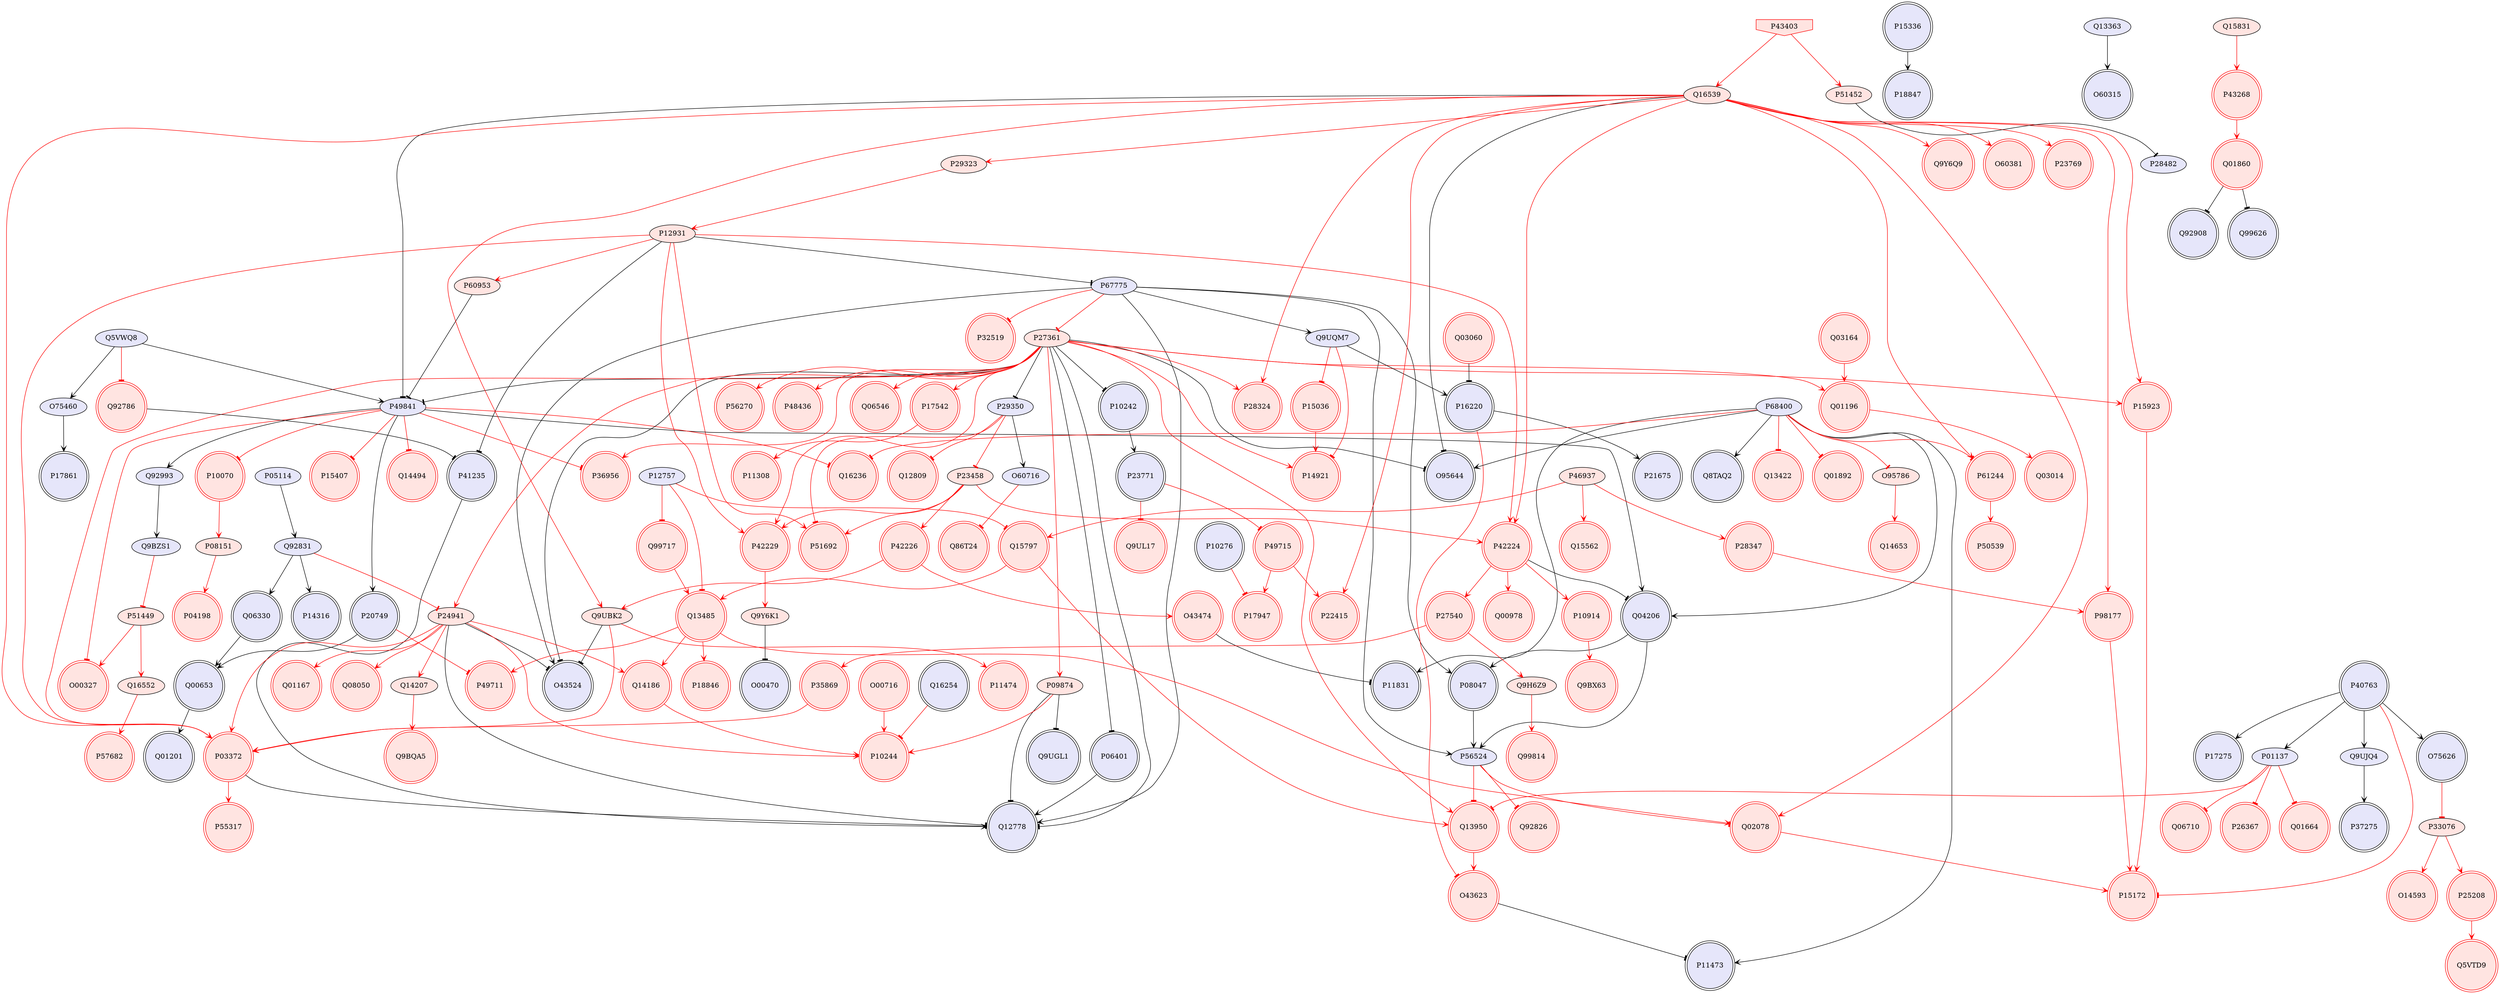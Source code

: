 digraph {

P12931->P67775 [penwidth=1, color=black, arrowhead="tee"]
P12931->P41235 [penwidth=1, color=black, arrowhead="tee"]
P15336->P18847 [penwidth=1, color=black, arrowhead="vee"]
O75460->P17861 [penwidth=1, color=black, arrowhead="vee"]
P49841->Q92993 [penwidth=1, color=black, arrowhead="vee"]
Q92993->Q9BZS1 [penwidth=1, color=black, arrowhead="vee"]
P27361->P29350 [penwidth=1, color=black, arrowhead="tee"]
P27361->Q12778 [penwidth=1, color=black, arrowhead="tee"]
P27361->P10242 [penwidth=1, color=black, arrowhead="tee"]
P27361->P06401 [penwidth=1, color=black, arrowhead="tee"]
P27361->O43524 [penwidth=1, color=black, arrowhead="tee"]
P27361->P49841 [penwidth=1, color=black, arrowhead="tee"]
P27361->O95644 [penwidth=1, color=black, arrowhead="tee"]
Q00653->Q01201 [penwidth=1, color=black, arrowhead="vee"]
P20749->Q00653 [penwidth=1, color=black, arrowhead="vee"]
P40763->O75626 [penwidth=1, color=black, arrowhead="vee"]
P40763->P17275 [penwidth=1, color=black, arrowhead="vee"]
Q13363->O60315 [penwidth=1, color=black, arrowhead="vee"]
Q9UQM7->P16220 [penwidth=1, color=black, arrowhead="vee"]
P16220->P21675 [penwidth=1, color=black, arrowhead="vee"]
Q03060->P16220 [penwidth=1, color=black, arrowhead="tee"]
Q5VWQ8->O75460 [penwidth=1, color=black, arrowhead="vee"]
Q92831->Q06330 [penwidth=1, color=black, arrowhead="vee"]
P05114->Q92831 [penwidth=1, color=black, arrowhead="vee"]
Q92831->P14316 [penwidth=1, color=black, arrowhead="vee"]
P03372->Q12778 [penwidth=1, color=black, arrowhead="tee"]
P29350->O60716 [penwidth=1, color=black, arrowhead="vee"]
P24941->Q12778 [penwidth=1, color=black, arrowhead="tee"]
P24941->O43524 [penwidth=1, color=black, arrowhead="tee"]
P67775->Q12778 [penwidth=1, color=black, arrowhead="vee"]
P67775->P56524 [penwidth=1, color=black, arrowhead="vee"]
P67775->Q9UQM7 [penwidth=1, color=black, arrowhead="vee"]
P67775->O43524 [penwidth=1, color=black, arrowhead="vee"]
P67775->P08047 [penwidth=1, color=black, arrowhead="vee"]
P06401->Q12778 [penwidth=1, color=black, arrowhead="vee"]
P09874->Q12778 [penwidth=1, color=black, arrowhead="tee"]
P41235->Q12778 [penwidth=1, color=black, arrowhead="vee"]
O43474->P11831 [penwidth=1, color=black, arrowhead="tee"]
P42224->Q04206 [penwidth=1, color=black, arrowhead="tee"]
Q04206->P56524 [penwidth=1, color=black, arrowhead="vee"]
P08047->P56524 [penwidth=1, color=black, arrowhead="vee"]
P10242->P23771 [penwidth=1, color=black, arrowhead="vee"]
P60953->P49841 [penwidth=1, color=black, arrowhead="tee"]
P68400->P11831 [penwidth=1, color=black, arrowhead="vee"]
P68400->Q8TAQ2 [penwidth=1, color=black, arrowhead="vee"]
P68400->Q04206 [penwidth=1, color=black, arrowhead="vee"]
P68400->P11473 [penwidth=1, color=black, arrowhead="vee"]
P68400->O95644 [penwidth=1, color=black, arrowhead="vee"]
P49841->P20749 [penwidth=1, color=black, arrowhead="vee"]
Q9UBK2->O43524 [penwidth=1, color=black, arrowhead="tee"]
P49841->Q04206 [penwidth=1, color=black, arrowhead="vee"]
Q04206->P08047 [penwidth=1, color=black, arrowhead="vee"]
P09874->Q9UGL1 [penwidth=1, color=black, arrowhead="tee"]
Q16539->P49841 [penwidth=1, color=black, arrowhead="tee"]
Q16539->O95644 [penwidth=1, color=black, arrowhead="tee"]
Q5VWQ8->P49841 [penwidth=1, color=black, arrowhead="vee"]
P51452->P28482 [penwidth=1, color=black, arrowhead="tee"]
Q92786->P41235 [penwidth=1, color=black, arrowhead="tee"]
O43623->P11473 [penwidth=1, color=black, arrowhead="tee"]
Q01860->Q92908 [penwidth=1, color=black, arrowhead="tee"]
P40763->Q9UJQ4 [penwidth=1, color=black, arrowhead="vee"]
P40763->P01137 [penwidth=1, color=black, arrowhead="vee"]
Q01860->Q99626 [penwidth=1, color=black, arrowhead="tee"]
Q9UJQ4->P37275 [penwidth=1, color=black, arrowhead="vee"]
Q06330->Q00653 [penwidth=1, color=black, arrowhead="vee"]
Q9Y6K1->O00470 [penwidth=1, color=black, arrowhead="tee"]
P12931->P51692 [penwidth=1, color=red, arrowhead="vee"]
P12931->P03372 [penwidth=1, color=red, arrowhead="vee"]
P12931->P42224 [penwidth=1, color=red, arrowhead="vee"]
P12931->P60953 [penwidth=1, color=red, arrowhead="vee"]
P29323->P12931 [penwidth=1, color=red, arrowhead="vee"]
P12931->P42229 [penwidth=1, color=red, arrowhead="vee"]
P27361->Q13950 [penwidth=1, color=red, arrowhead="vee"]
Q15797->Q13950 [penwidth=1, color=red, arrowhead="vee"]
P56524->Q13950 [penwidth=1, color=red, arrowhead="tee"]
P01137->Q13950 [penwidth=1, color=red, arrowhead="tee"]
P24941->Q08050 [penwidth=1, color=red, arrowhead="vee"]
Q99717->Q13485 [penwidth=1, color=red, arrowhead="vee"]
P12757->Q99717 [penwidth=1, color=red, arrowhead="tee"]
P51449->O00327 [penwidth=1, color=red, arrowhead="vee"]
P49841->O00327 [penwidth=1, color=red, arrowhead="tee"]
P27361->P03372 [penwidth=1, color=red, arrowhead="vee"]
P27361->P36956 [penwidth=1, color=red, arrowhead="vee"]
P27361->P24941 [penwidth=1, color=red, arrowhead="vee"]
P67775->P27361 [penwidth=1, color=red, arrowhead="tee"]
P27361->P15923 [penwidth=1, color=red, arrowhead="vee"]
P27361->Q06546 [penwidth=1, color=red, arrowhead="vee"]
P27361->P42229 [penwidth=1, color=red, arrowhead="vee"]
P27361->P09874 [penwidth=1, color=red, arrowhead="vee"]
P27361->Q01196 [penwidth=1, color=red, arrowhead="vee"]
P27361->P14921 [penwidth=1, color=red, arrowhead="vee"]
P27361->P17542 [penwidth=1, color=red, arrowhead="vee"]
P27361->P28324 [penwidth=1, color=red, arrowhead="vee"]
P27361->P56270 [penwidth=1, color=red, arrowhead="vee"]
P10070->P08151 [penwidth=1, color=red, arrowhead="vee"]
P42229->Q9Y6K1 [penwidth=1, color=red, arrowhead="vee"]
P29350->P51692 [penwidth=1, color=red, arrowhead="tee"]
P23458->P51692 [penwidth=1, color=red, arrowhead="vee"]
P40763->P15172 [penwidth=1, color=red, arrowhead="tee"]
Q15797->Q13485 [penwidth=1, color=red, arrowhead="vee"]
P46937->Q15797 [penwidth=1, color=red, arrowhead="vee"]
P12757->Q15797 [penwidth=1, color=red, arrowhead="tee"]
Q13485->P49711 [penwidth=1, color=red, arrowhead="vee"]
Q13485->P18846 [penwidth=1, color=red, arrowhead="vee"]
Q13485->Q02078 [penwidth=1, color=red, arrowhead="vee"]
P12757->Q13485 [penwidth=1, color=red, arrowhead="tee"]
Q13485->Q14186 [penwidth=1, color=red, arrowhead="vee"]
P42224->P27540 [penwidth=1, color=red, arrowhead="vee"]
P27540->Q9H6Z9 [penwidth=1, color=red, arrowhead="vee"]
P27540->P35869 [penwidth=1, color=red, arrowhead="vee"]
O00716->P10244 [penwidth=1, color=red, arrowhead="vee"]
P24941->P10244 [penwidth=1, color=red, arrowhead="vee"]
P09874->P10244 [penwidth=1, color=red, arrowhead="vee"]
Q16254->P10244 [penwidth=1, color=red, arrowhead="tee"]
P46937->Q15562 [penwidth=1, color=red, arrowhead="vee"]
P46937->P28347 [penwidth=1, color=red, arrowhead="vee"]
P23771->P49715 [penwidth=1, color=red, arrowhead="tee"]
P49715->P22415 [penwidth=1, color=red, arrowhead="vee"]
P49715->P17947 [penwidth=1, color=red, arrowhead="vee"]
Q92831->P24941 [penwidth=1, color=red, arrowhead="tee"]
Q16539->Q9Y6Q9 [penwidth=1, color=red, arrowhead="vee"]
P24941->P03372 [penwidth=1, color=red, arrowhead="vee"]
Q9UBK2->P03372 [penwidth=1, color=red, arrowhead="vee"]
Q16539->P03372 [penwidth=1, color=red, arrowhead="vee"]
P35869->P03372 [penwidth=1, color=red, arrowhead="vee"]
P03372->P55317 [penwidth=1, color=red, arrowhead="vee"]
P49841->P36956 [penwidth=1, color=red, arrowhead="tee"]
P49841->P10070 [penwidth=1, color=red, arrowhead="tee"]
Q15831->P43268 [penwidth=1, color=red, arrowhead="vee"]
P29350->P23458 [penwidth=1, color=red, arrowhead="tee"]
P29350->Q12809 [penwidth=1, color=red, arrowhead="tee"]
P24941->Q14207 [penwidth=1, color=red, arrowhead="vee"]
P24941->Q14186 [penwidth=1, color=red, arrowhead="vee"]
P24941->Q01167 [penwidth=1, color=red, arrowhead="vee"]
P67775->P32519 [penwidth=1, color=red, arrowhead="tee"]
O95786->Q14653 [penwidth=1, color=red, arrowhead="vee"]
P42224->P10914 [penwidth=1, color=red, arrowhead="vee"]
Q16539->P42224 [penwidth=1, color=red, arrowhead="vee"]
P23458->P42224 [penwidth=1, color=red, arrowhead="vee"]
P42224->Q00978 [penwidth=1, color=red, arrowhead="vee"]
P10276->P17947 [penwidth=1, color=red, arrowhead="tee"]
P15923->P15172 [penwidth=1, color=red, arrowhead="vee"]
Q02078->P15172 [penwidth=1, color=red, arrowhead="vee"]
P56524->Q02078 [penwidth=1, color=red, arrowhead="tee"]
P23771->Q9UL17 [penwidth=1, color=red, arrowhead="tee"]
Q14207->Q9BQA5 [penwidth=1, color=red, arrowhead="vee"]
P68400->P61244 [penwidth=1, color=red, arrowhead="tee"]
Q16539->P61244 [penwidth=1, color=red, arrowhead="vee"]
P61244->P50539 [penwidth=1, color=red, arrowhead="vee"]
Q9UQM7->P14921 [penwidth=1, color=red, arrowhead="tee"]
Q9UQM7->P15036 [penwidth=1, color=red, arrowhead="tee"]
P23458->P42226 [penwidth=1, color=red, arrowhead="vee"]
P33076->P25208 [penwidth=1, color=red, arrowhead="vee"]
Q9H6Z9->Q99814 [penwidth=1, color=red, arrowhead="vee"]
Q16539->P22415 [penwidth=1, color=red, arrowhead="vee"]
P68400->Q16236 [penwidth=1, color=red, arrowhead="tee"]
P68400->O95786 [penwidth=1, color=red, arrowhead="tee"]
P68400->Q13422 [penwidth=1, color=red, arrowhead="tee"]
P68400->Q01892 [penwidth=1, color=red, arrowhead="tee"]
P49841->P15407 [penwidth=1, color=red, arrowhead="tee"]
P10914->Q9BX63 [penwidth=1, color=red, arrowhead="vee"]
P01137->Q06710 [penwidth=1, color=red, arrowhead="tee"]
Q16539->P15923 [penwidth=1, color=red, arrowhead="vee"]
Q16539->P29323 [penwidth=1, color=red, arrowhead="vee"]
Q16539->Q9UBK2 [penwidth=1, color=red, arrowhead="vee"]
Q9UBK2->P11474 [penwidth=1, color=red, arrowhead="vee"]
Q16539->Q02078 [penwidth=1, color=red, arrowhead="vee"]
P23458->P42229 [penwidth=1, color=red, arrowhead="vee"]
P49841->Q16236 [penwidth=1, color=red, arrowhead="tee"]
Q16539->O60381 [penwidth=1, color=red, arrowhead="vee"]
Q03164->Q01196 [penwidth=1, color=red, arrowhead="vee"]
Q9BZS1->P51449 [penwidth=1, color=red, arrowhead="tee"]
Q01196->Q03014 [penwidth=1, color=red, arrowhead="vee"]
Q16539->P98177 [penwidth=1, color=red, arrowhead="vee"]
P43403->Q16539 [penwidth=1, color=red, arrowhead="vee"]
Q16539->P23769 [penwidth=1, color=red, arrowhead="vee"]
Q16539->P28324 [penwidth=1, color=red, arrowhead="vee"]
O60716->Q86T24 [penwidth=1, color=red, arrowhead="tee"]
P49841->Q14494 [penwidth=1, color=red, arrowhead="tee"]
P15036->P14921 [penwidth=1, color=red, arrowhead="vee"]
P43403->P51452 [penwidth=1, color=red, arrowhead="vee"]
P33076->O14593 [penwidth=1, color=red, arrowhead="vee"]
P98177->P15172 [penwidth=1, color=red, arrowhead="vee"]
P16220->O43623 [penwidth=1, color=red, arrowhead="tee"]
P28347->P98177 [penwidth=1, color=red, arrowhead="vee"]
P08151->P04198 [penwidth=1, color=red, arrowhead="vee"]
P43268->Q01860 [penwidth=1, color=red, arrowhead="vee"]
P17542->P11308 [penwidth=1, color=red, arrowhead="vee"]
P20749->P49711 [penwidth=1, color=red, arrowhead="tee"]
P25208->Q5VTD9 [penwidth=1, color=red, arrowhead="vee"]
O75626->P33076 [penwidth=1, color=red, arrowhead="tee"]
P42226->Q9UBK2 [penwidth=1, color=red, arrowhead="vee"]
P27361->P48436 [penwidth=1, color=red, arrowhead="vee"]
Q16552->P57682 [penwidth=1, color=red, arrowhead="vee"]
Q5VWQ8->Q92786 [penwidth=1, color=red, arrowhead="tee"]
Q14186->P10244 [penwidth=1, color=red, arrowhead="vee"]
P01137->P26367 [penwidth=1, color=red, arrowhead="tee"]
P01137->Q01664 [penwidth=1, color=red, arrowhead="tee"]
P42226->O43474 [penwidth=1, color=red, arrowhead="vee"]
P56524->Q92826 [penwidth=1, color=red, arrowhead="tee"]
Q13950->O43623 [penwidth=1, color=red, arrowhead="vee"]
P51449->Q16552 [penwidth=1, color=red, arrowhead="vee"]
P43403 [style=filled, color=red, fillcolor=mistyrose, shape=invhouse];
P35869 [style=filled, color=red, fillcolor=mistyrose, shape=doublecircle];
P27540 [style=filled, color=red, fillcolor=mistyrose, shape=doublecircle];
O00327 [style=filled, color=red, fillcolor=mistyrose, shape=doublecircle];
P18846 [style=filled, color=red, fillcolor=mistyrose, shape=doublecircle];
P15336 [style=filled, color=black, fillcolor=lavender, shape=doublecircle];
P18847 [style=filled, color=black, fillcolor=lavender, shape=doublecircle];
Q9BX63 [style=filled, color=red, fillcolor=mistyrose, shape=doublecircle];
P20749 [style=filled, color=black, fillcolor=lavender, shape=doublecircle];
Q99626 [style=filled, color=black, fillcolor=lavender, shape=doublecircle];
P49715 [style=filled, color=red, fillcolor=mistyrose, shape=doublecircle];
P16220 [style=filled, color=black, fillcolor=lavender, shape=doublecircle];
Q03060 [style=filled, color=red, fillcolor=mistyrose, shape=doublecircle];
P49711 [style=filled, color=red, fillcolor=mistyrose, shape=doublecircle];
O00716 [style=filled, color=red, fillcolor=mistyrose, shape=doublecircle];
Q16254 [style=filled, color=black, fillcolor=lavender, shape=doublecircle];
P32519 [style=filled, color=red, fillcolor=mistyrose, shape=doublecircle];
P28324 [style=filled, color=red, fillcolor=mistyrose, shape=doublecircle];
Q99814 [style=filled, color=red, fillcolor=mistyrose, shape=doublecircle];
P11308 [style=filled, color=red, fillcolor=mistyrose, shape=doublecircle];
Q12809 [style=filled, color=red, fillcolor=mistyrose, shape=doublecircle];
P03372 [style=filled, color=red, fillcolor=mistyrose, shape=doublecircle];
P11474 [style=filled, color=red, fillcolor=mistyrose, shape=doublecircle];
P14921 [style=filled, color=red, fillcolor=mistyrose, shape=doublecircle];
P15036 [style=filled, color=red, fillcolor=mistyrose, shape=doublecircle];
P43268 [style=filled, color=red, fillcolor=mistyrose, shape=doublecircle];
P15407 [style=filled, color=red, fillcolor=mistyrose, shape=doublecircle];
P55317 [style=filled, color=red, fillcolor=mistyrose, shape=doublecircle];
Q01167 [style=filled, color=red, fillcolor=mistyrose, shape=doublecircle];
Q08050 [style=filled, color=red, fillcolor=mistyrose, shape=doublecircle];
Q12778 [style=filled, color=black, fillcolor=lavender, shape=doublecircle];
O43524 [style=filled, color=black, fillcolor=lavender, shape=doublecircle];
P98177 [style=filled, color=red, fillcolor=mistyrose, shape=doublecircle];
Q06546 [style=filled, color=red, fillcolor=mistyrose, shape=doublecircle];
P23769 [style=filled, color=red, fillcolor=mistyrose, shape=doublecircle];
P23771 [style=filled, color=black, fillcolor=lavender, shape=doublecircle];
Q92908 [style=filled, color=black, fillcolor=lavender, shape=doublecircle];
Q5VTD9 [style=filled, color=red, fillcolor=mistyrose, shape=doublecircle];
P10070 [style=filled, color=red, fillcolor=mistyrose, shape=doublecircle];
O60381 [style=filled, color=red, fillcolor=mistyrose, shape=doublecircle];
Q03014 [style=filled, color=red, fillcolor=mistyrose, shape=doublecircle];
Q9BQA5 [style=filled, color=red, fillcolor=mistyrose, shape=doublecircle];
P41235 [style=filled, color=black, fillcolor=lavender, shape=doublecircle];
Q92826 [style=filled, color=red, fillcolor=mistyrose, shape=doublecircle];
Q13422 [style=filled, color=red, fillcolor=mistyrose, shape=doublecircle];
P10914 [style=filled, color=red, fillcolor=mistyrose, shape=doublecircle];
P14316 [style=filled, color=black, fillcolor=lavender, shape=doublecircle];
Q14653 [style=filled, color=red, fillcolor=mistyrose, shape=doublecircle];
Q00978 [style=filled, color=red, fillcolor=mistyrose, shape=doublecircle];
P17275 [style=filled, color=black, fillcolor=lavender, shape=doublecircle];
Q9UGL1 [style=filled, color=black, fillcolor=lavender, shape=doublecircle];
P57682 [style=filled, color=red, fillcolor=mistyrose, shape=doublecircle];
O43474 [style=filled, color=red, fillcolor=mistyrose, shape=doublecircle];
Q03164 [style=filled, color=red, fillcolor=mistyrose, shape=doublecircle];
P61244 [style=filled, color=red, fillcolor=mistyrose, shape=doublecircle];
P56270 [style=filled, color=red, fillcolor=mistyrose, shape=doublecircle];
Q02078 [style=filled, color=red, fillcolor=mistyrose, shape=doublecircle];
O00470 [style=filled, color=black, fillcolor=lavender, shape=doublecircle];
P50539 [style=filled, color=red, fillcolor=mistyrose, shape=doublecircle];
P10242 [style=filled, color=black, fillcolor=lavender, shape=doublecircle];
P10244 [style=filled, color=red, fillcolor=mistyrose, shape=doublecircle];
P04198 [style=filled, color=red, fillcolor=mistyrose, shape=doublecircle];
P15172 [style=filled, color=red, fillcolor=mistyrose, shape=doublecircle];
Q9Y6Q9 [style=filled, color=red, fillcolor=mistyrose, shape=doublecircle];
O95644 [style=filled, color=black, fillcolor=lavender, shape=doublecircle];
Q16236 [style=filled, color=red, fillcolor=mistyrose, shape=doublecircle];
Q00653 [style=filled, color=black, fillcolor=lavender, shape=doublecircle];
P25208 [style=filled, color=red, fillcolor=mistyrose, shape=doublecircle];
Q14494 [style=filled, color=red, fillcolor=mistyrose, shape=doublecircle];
P26367 [style=filled, color=red, fillcolor=mistyrose, shape=doublecircle];
Q06710 [style=filled, color=red, fillcolor=mistyrose, shape=doublecircle];
P06401 [style=filled, color=black, fillcolor=lavender, shape=doublecircle];
Q01860 [style=filled, color=red, fillcolor=mistyrose, shape=doublecircle];
O75626 [style=filled, color=black, fillcolor=lavender, shape=doublecircle];
Q92786 [style=filled, color=red, fillcolor=mistyrose, shape=doublecircle];
P10276 [style=filled, color=black, fillcolor=lavender, shape=doublecircle];
Q06330 [style=filled, color=black, fillcolor=lavender, shape=doublecircle];
Q04206 [style=filled, color=black, fillcolor=lavender, shape=doublecircle];
Q01201 [style=filled, color=black, fillcolor=lavender, shape=doublecircle];
O14593 [style=filled, color=red, fillcolor=mistyrose, shape=doublecircle];
Q01196 [style=filled, color=red, fillcolor=mistyrose, shape=doublecircle];
Q13950 [style=filled, color=red, fillcolor=mistyrose, shape=doublecircle];
Q15797 [style=filled, color=red, fillcolor=mistyrose, shape=doublecircle];
Q13485 [style=filled, color=red, fillcolor=mistyrose, shape=doublecircle];
Q99717 [style=filled, color=red, fillcolor=mistyrose, shape=doublecircle];
Q8TAQ2 [style=filled, color=black, fillcolor=lavender, shape=doublecircle];
O43623 [style=filled, color=red, fillcolor=mistyrose, shape=doublecircle];
P48436 [style=filled, color=red, fillcolor=mistyrose, shape=doublecircle];
P08047 [style=filled, color=black, fillcolor=lavender, shape=doublecircle];
P17947 [style=filled, color=red, fillcolor=mistyrose, shape=doublecircle];
Q01892 [style=filled, color=red, fillcolor=mistyrose, shape=doublecircle];
P36956 [style=filled, color=red, fillcolor=mistyrose, shape=doublecircle];
P11831 [style=filled, color=black, fillcolor=lavender, shape=doublecircle];
P42224 [style=filled, color=red, fillcolor=mistyrose, shape=doublecircle];
P40763 [style=filled, color=black, fillcolor=lavender, shape=doublecircle];
P42229 [style=filled, color=red, fillcolor=mistyrose, shape=doublecircle];
P51692 [style=filled, color=red, fillcolor=mistyrose, shape=doublecircle];
P42226 [style=filled, color=red, fillcolor=mistyrose, shape=doublecircle];
P21675 [style=filled, color=black, fillcolor=lavender, shape=doublecircle];
P17542 [style=filled, color=red, fillcolor=mistyrose, shape=doublecircle];
Q9UL17 [style=filled, color=red, fillcolor=mistyrose, shape=doublecircle];
P15923 [style=filled, color=red, fillcolor=mistyrose, shape=doublecircle];
P28347 [style=filled, color=red, fillcolor=mistyrose, shape=doublecircle];
Q15562 [style=filled, color=red, fillcolor=mistyrose, shape=doublecircle];
Q01664 [style=filled, color=red, fillcolor=mistyrose, shape=doublecircle];
Q14186 [style=filled, color=red, fillcolor=mistyrose, shape=doublecircle];
P22415 [style=filled, color=red, fillcolor=mistyrose, shape=doublecircle];
P11473 [style=filled, color=black, fillcolor=lavender, shape=doublecircle];
P17861 [style=filled, color=black, fillcolor=lavender, shape=doublecircle];
Q86T24 [style=filled, color=red, fillcolor=mistyrose, shape=doublecircle];
P37275 [style=filled, color=black, fillcolor=lavender, shape=doublecircle];
O60315 [style=filled, color=black, fillcolor=lavender, shape=doublecircle];
P12931 [style=filled, fillcolor=mistyrose];
O75460 [style=filled, fillcolor=lavender];
P49841 [style=filled, fillcolor=lavender];
Q92993 [style=filled, fillcolor=lavender];
P27361 [style=filled, fillcolor=mistyrose];
Q13363 [style=filled, fillcolor=lavender];
Q9UQM7 [style=filled, fillcolor=lavender];
Q5VWQ8 [style=filled, fillcolor=lavender];
Q92831 [style=filled, fillcolor=lavender];
P05114 [style=filled, fillcolor=lavender];
P29350 [style=filled, fillcolor=lavender];
P24941 [style=filled, fillcolor=mistyrose];
P67775 [style=filled, fillcolor=lavender];
P09874 [style=filled, fillcolor=mistyrose];
P60953 [style=filled, fillcolor=mistyrose];
P68400 [style=filled, fillcolor=lavender];
Q9UBK2 [style=filled, fillcolor=mistyrose];
Q16539 [style=filled, fillcolor=mistyrose];
P51452 [style=filled, fillcolor=mistyrose];
Q9UJQ4 [style=filled, fillcolor=lavender];
Q9Y6K1 [style=filled, fillcolor=mistyrose];
P29323 [style=filled, fillcolor=mistyrose];
P56524 [style=filled, fillcolor=lavender];
P01137 [style=filled, fillcolor=lavender];
P12757 [style=filled, fillcolor=lavender];
P51449 [style=filled, fillcolor=mistyrose];
P23458 [style=filled, fillcolor=mistyrose];
P46937 [style=filled, fillcolor=mistyrose];
Q15831 [style=filled, fillcolor=mistyrose];
O95786 [style=filled, fillcolor=mistyrose];
Q14207 [style=filled, fillcolor=mistyrose];
P33076 [style=filled, fillcolor=mistyrose];
Q9H6Z9 [style=filled, fillcolor=mistyrose];
Q9BZS1 [style=filled, fillcolor=lavender];
O60716 [style=filled, fillcolor=lavender];
P08151 [style=filled, fillcolor=mistyrose];
Q16552 [style=filled, fillcolor=mistyrose];
P28482 [style=filled, fillcolor=lavender];


}
